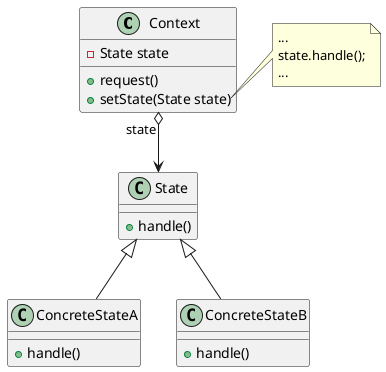 @startuml 

skinparam DefaultFontName PingFangSC-Regular

class Context{
    - State state
    + request()
    + setState(State state)
}

note right of Context::setState
...
state.handle();
...
end note

class State{
    + handle()
}
class ConcreteStateA{
    + handle()
}
class ConcreteStateB{
    + handle()
}

Context "state" o--> State
State <|-- ConcreteStateA
State <|-- ConcreteStateB

@enduml

